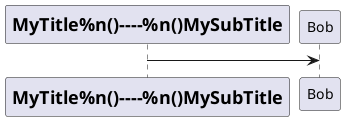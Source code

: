 {
  "sha1": "n16dweqo854j2101y5gglvr9995hxog",
  "insertion": {
    "when": "2024-06-04T17:28:38.091Z",
    "url": "https://forum.plantuml.net/15232/declare-participants-similar-to-components",
    "user": "plantuml@gmail.com"
  }
}
@startuml
participant "=MyTitle%n()----%n()MySubTitle" as MyParticipant
participant Bob

MyParticipant -> Bob
@enduml
